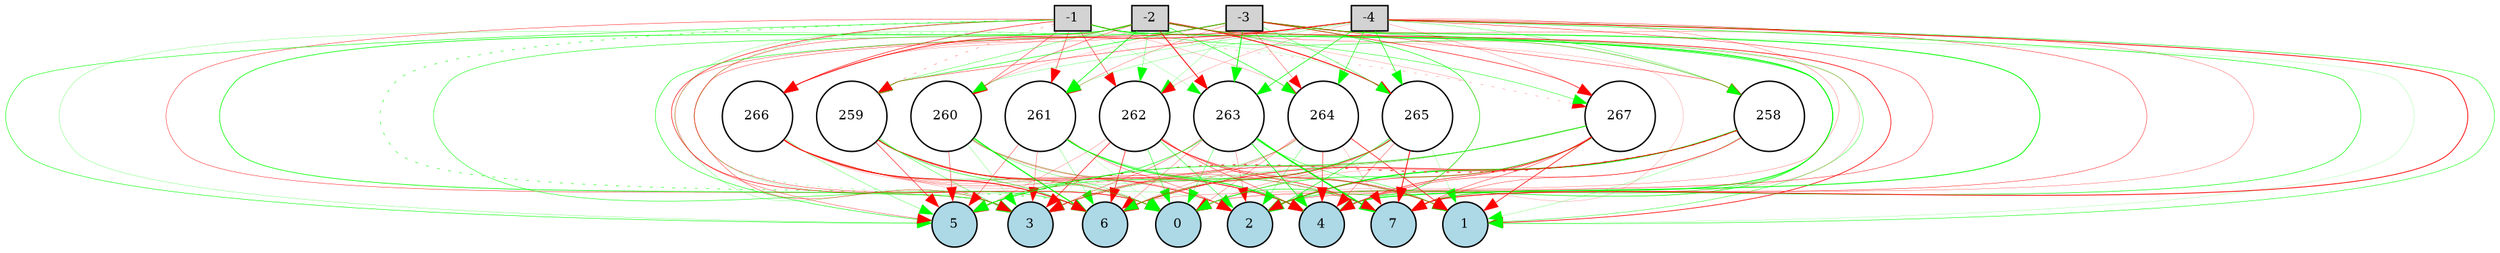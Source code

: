 digraph {
	node [fontsize=9 height=0.2 shape=circle width=0.2]
	-1 [fillcolor=lightgray shape=box style=filled]
	-2 [fillcolor=lightgray shape=box style=filled]
	-3 [fillcolor=lightgray shape=box style=filled]
	-4 [fillcolor=lightgray shape=box style=filled]
	0 [fillcolor=lightblue style=filled]
	1 [fillcolor=lightblue style=filled]
	2 [fillcolor=lightblue style=filled]
	3 [fillcolor=lightblue style=filled]
	4 [fillcolor=lightblue style=filled]
	5 [fillcolor=lightblue style=filled]
	6 [fillcolor=lightblue style=filled]
	7 [fillcolor=lightblue style=filled]
	258 [fillcolor=white style=filled]
	259 [fillcolor=white style=filled]
	260 [fillcolor=white style=filled]
	261 [fillcolor=white style=filled]
	262 [fillcolor=white style=filled]
	263 [fillcolor=white style=filled]
	264 [fillcolor=white style=filled]
	265 [fillcolor=white style=filled]
	266 [fillcolor=white style=filled]
	267 [fillcolor=white style=filled]
	-1 -> 258 [color=green penwidth=0.31123546805019214 style=solid]
	-1 -> 259 [color=red penwidth=0.18734869535704113 style=dotted]
	-1 -> 260 [color=red penwidth=0.2815522698122739 style=solid]
	-1 -> 261 [color=red penwidth=0.31451941985943943 style=solid]
	-1 -> 262 [color=red penwidth=0.31755438407914527 style=solid]
	-1 -> 263 [color=green penwidth=0.12497812040880266 style=solid]
	-1 -> 264 [color=red penwidth=0.12917064944893872 style=solid]
	-1 -> 265 [color=green penwidth=0.10789872735614078 style=solid]
	-1 -> 266 [color=red penwidth=0.3813742241127903 style=solid]
	-1 -> 267 [color=red penwidth=0.1394916752123545 style=dotted]
	-2 -> 258 [color=red penwidth=0.11193071034893816 style=solid]
	-2 -> 259 [color=green penwidth=0.24682800359423177 style=solid]
	-2 -> 260 [color=red penwidth=0.25852774346827856 style=solid]
	-2 -> 261 [color=green penwidth=0.48757883514928113 style=solid]
	-2 -> 262 [color=green penwidth=0.20267436865440552 style=solid]
	-2 -> 263 [color=red penwidth=0.6144789021381879 style=solid]
	-2 -> 264 [color=green penwidth=0.39164386627209535 style=solid]
	-2 -> 265 [color=red penwidth=0.6315221403591982 style=solid]
	-2 -> 266 [color=red penwidth=0.13659928374860983 style=solid]
	-2 -> 267 [color=green penwidth=0.2957253211110318 style=solid]
	-3 -> 258 [color=red penwidth=0.2842748400407364 style=solid]
	-3 -> 259 [color=green penwidth=0.3891809835715282 style=solid]
	-3 -> 260 [color=red penwidth=0.10093259105214379 style=solid]
	-3 -> 261 [color=red penwidth=0.18076800460012393 style=solid]
	-3 -> 262 [color=green penwidth=0.14065966242517117 style=solid]
	-3 -> 263 [color=green penwidth=0.5738191119894829 style=solid]
	-3 -> 264 [color=red penwidth=0.21511980502618472 style=solid]
	-3 -> 265 [color=green penwidth=0.2662177031228911 style=solid]
	-3 -> 266 [color=red penwidth=0.1725734562582077 style=solid]
	-3 -> 267 [color=red penwidth=0.3804279340158122 style=solid]
	-4 -> 258 [color=green penwidth=0.22339700726680073 style=solid]
	-4 -> 259 [color=red penwidth=0.2780490416006848 style=solid]
	-4 -> 260 [color=green penwidth=0.175144682790002 style=solid]
	-4 -> 261 [color=green penwidth=0.17050305574546465 style=solid]
	-4 -> 262 [color=red penwidth=0.13318513941014024 style=solid]
	-4 -> 263 [color=green penwidth=0.4509230616452775 style=solid]
	-4 -> 264 [color=green penwidth=0.37426780222584843 style=solid]
	-4 -> 265 [color=green penwidth=0.4242806586771717 style=solid]
	-4 -> 266 [color=red penwidth=0.4936076826014203 style=solid]
	-4 -> 267 [color=red penwidth=0.14663489009344377 style=solid]
	258 -> 0 [color=red penwidth=0.12587012411618745 style=solid]
	258 -> 1 [color=green penwidth=0.14937965668033243 style=solid]
	258 -> 2 [color=green penwidth=0.8022677999580818 style=solid]
	258 -> 3 [color=red penwidth=0.22306442356589756 style=solid]
	258 -> 4 [color=red penwidth=0.2719681176350456 style=solid]
	258 -> 5 [color=red penwidth=0.5477639130968419 style=dotted]
	258 -> 6 [color=red penwidth=0.45320542839616584 style=solid]
	258 -> 7 [color=red penwidth=0.23942601140556452 style=solid]
	259 -> 0 [color=red penwidth=0.3052655310895421 style=solid]
	259 -> 1 [color=green penwidth=0.14477363781657165 style=solid]
	259 -> 2 [color=red penwidth=0.2886927099882025 style=solid]
	259 -> 3 [color=green penwidth=0.26368499233098086 style=solid]
	259 -> 4 [color=red penwidth=0.4306465725275669 style=solid]
	259 -> 5 [color=red penwidth=0.35310279698074976 style=solid]
	259 -> 6 [color=green penwidth=0.36238882847191234 style=solid]
	259 -> 7 [color=red penwidth=0.19996079622642132 style=dotted]
	260 -> 0 [color=green penwidth=0.22619727464327308 style=solid]
	260 -> 1 [color=red penwidth=0.20085839434134473 style=solid]
	260 -> 2 [color=red penwidth=0.10033535030928259 style=solid]
	260 -> 3 [color=green penwidth=0.15150825045084573 style=solid]
	260 -> 4 [color=red penwidth=0.1342466180067422 style=solid]
	260 -> 5 [color=red penwidth=0.2780560779747442 style=solid]
	260 -> 6 [color=green penwidth=0.7500279375377793 style=solid]
	260 -> 7 [color=green penwidth=0.15275000622702442 style=solid]
	261 -> 0 [color=green penwidth=0.10851528471714667 style=solid]
	261 -> 1 [color=green penwidth=0.19914395654941655 style=solid]
	261 -> 2 [color=red penwidth=0.22790826277983342 style=solid]
	261 -> 3 [color=red penwidth=0.20251581317601475 style=solid]
	261 -> 4 [color=green penwidth=0.6476292408759238 style=solid]
	261 -> 5 [color=red penwidth=0.2523962934024506 style=solid]
	261 -> 6 [color=green penwidth=0.17620135606329862 style=solid]
	261 -> 7 [color=green penwidth=0.13013063571132774 style=solid]
	262 -> 0 [color=green penwidth=0.3211015979940479 style=solid]
	262 -> 1 [color=red penwidth=0.35944549605581577 style=solid]
	262 -> 2 [color=green penwidth=0.313358036873052 style=solid]
	262 -> 3 [color=red penwidth=0.41647863310881716 style=solid]
	262 -> 4 [color=red penwidth=0.280584590206407 style=solid]
	262 -> 5 [color=red penwidth=0.1490076548430171 style=solid]
	262 -> 6 [color=red penwidth=0.4023201173921209 style=solid]
	262 -> 7 [color=red penwidth=0.4006964279271561 style=solid]
	263 -> 0 [color=green penwidth=0.2511755239349438 style=solid]
	263 -> 1 [color=green penwidth=0.2841177829616479 style=solid]
	263 -> 2 [color=red penwidth=0.18225459770944108 style=solid]
	263 -> 3 [color=red penwidth=0.23363020219954667 style=solid]
	263 -> 4 [color=green penwidth=0.5010501688902571 style=solid]
	263 -> 5 [color=green penwidth=0.39748554591233154 style=solid]
	263 -> 6 [color=red penwidth=0.18441700768597297 style=solid]
	263 -> 7 [color=green penwidth=1.002382497594203 style=solid]
	264 -> 0 [color=red penwidth=0.19029858346521467 style=solid]
	264 -> 1 [color=red penwidth=0.44241219902769513 style=solid]
	264 -> 2 [color=green penwidth=0.21314409907188575 style=solid]
	264 -> 3 [color=red penwidth=0.20897452238656417 style=solid]
	264 -> 4 [color=red penwidth=0.35071815301634 style=solid]
	264 -> 5 [color=green penwidth=0.13944541929210486 style=solid]
	264 -> 6 [color=red penwidth=0.1590437432181212 style=solid]
	264 -> 7 [color=red penwidth=0.11438442977069893 style=solid]
	265 -> 0 [color=red penwidth=0.16142468785828049 style=solid]
	265 -> 1 [color=green penwidth=0.13212296434647536 style=solid]
	265 -> 2 [color=green penwidth=0.3894035272018491 style=solid]
	265 -> 3 [color=green penwidth=0.217975844827418 style=solid]
	265 -> 4 [color=red penwidth=0.2193069153234825 style=solid]
	265 -> 5 [color=green penwidth=0.3047843588698437 style=solid]
	265 -> 6 [color=red penwidth=0.43779798337017994 style=solid]
	265 -> 7 [color=red penwidth=0.5933260474818718 style=solid]
	266 -> 0 [color=green penwidth=0.21948412674312567 style=solid]
	266 -> 1 [color=red penwidth=0.1172432737917829 style=solid]
	266 -> 2 [color=red penwidth=0.19740369551370124 style=solid]
	266 -> 3 [color=red penwidth=0.12613359803595742 style=solid]
	266 -> 4 [color=red penwidth=0.1692110578324933 style=solid]
	266 -> 5 [color=green penwidth=0.2115228552791028 style=solid]
	266 -> 6 [color=red penwidth=0.6018125847625916 style=solid]
	266 -> 7 [color=red penwidth=0.19104216499233406 style=solid]
	267 -> 0 [color=green penwidth=0.42679583749732464 style=solid]
	267 -> 1 [color=red penwidth=0.4531988643434094 style=solid]
	267 -> 2 [color=red penwidth=0.34916475747340947 style=solid]
	267 -> 3 [color=red penwidth=0.22809081383100543 style=solid]
	267 -> 4 [color=red penwidth=0.3791638764236547 style=solid]
	267 -> 5 [color=green penwidth=0.43578848168181106 style=solid]
	267 -> 6 [color=green penwidth=0.21251040547179106 style=solid]
	267 -> 7 [color=red penwidth=0.2715659966503709 style=solid]
	-1 -> 0 [color=red penwidth=0.39652426406010355 style=solid]
	-1 -> 1 [color=green penwidth=0.2645253173931833 style=solid]
	-1 -> 2 [color=green penwidth=0.13808169118156516 style=solid]
	-1 -> 3 [color=red penwidth=0.26642545352109404 style=solid]
	-1 -> 4 [color=red penwidth=0.11280839306901427 style=solid]
	-1 -> 5 [color=green penwidth=0.34854836050437477 style=solid]
	-1 -> 6 [color=green penwidth=0.35948491209434097 style=dotted]
	-1 -> 7 [color=green penwidth=0.5856036739935776 style=solid]
	-2 -> 0 [color=red penwidth=0.247340218205467 style=solid]
	-2 -> 1 [color=red penwidth=0.4756084953116979 style=solid]
	-2 -> 2 [color=red penwidth=0.12675373110385105 style=solid]
	-2 -> 3 [color=green penwidth=0.4638597883306187 style=solid]
	-2 -> 4 [color=green penwidth=0.29222785353700087 style=solid]
	-2 -> 5 [color=green penwidth=0.15102986351737732 style=solid]
	-2 -> 6 [color=green penwidth=0.32669799359999585 style=solid]
	-2 -> 7 [color=red penwidth=0.11703761163619958 style=solid]
	-3 -> 0 [color=green penwidth=0.39650949285084136 style=solid]
	-3 -> 1 [color=green penwidth=0.10364884574890303 style=solid]
	-3 -> 2 [color=green penwidth=0.42021224656532574 style=solid]
	-3 -> 3 [color=green penwidth=0.15416190004611655 style=solid]
	-3 -> 4 [color=green penwidth=0.5806851190474387 style=solid]
	-3 -> 5 [color=green penwidth=0.35576546246461704 style=solid]
	-3 -> 6 [color=green penwidth=0.17424883323817048 style=dotted]
	-3 -> 7 [color=red penwidth=0.17503908373257315 style=solid]
	-4 -> 0 [color=red penwidth=0.2759133870872304 style=solid]
	-4 -> 1 [color=green penwidth=0.33293804004549055 style=solid]
	-4 -> 2 [color=red penwidth=0.26886701409189107 style=solid]
	-4 -> 3 [color=red penwidth=0.2430961228536217 style=solid]
	-4 -> 4 [color=green penwidth=0.3880776080637488 style=solid]
	-4 -> 5 [color=red penwidth=0.22133623699041027 style=solid]
	-4 -> 6 [color=red penwidth=0.16118997422871495 style=solid]
	-4 -> 7 [color=red penwidth=0.5554194378851467 style=solid]
}

